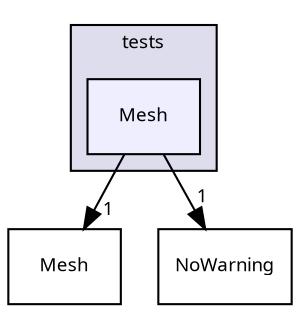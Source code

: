 digraph "/tmp/q/quinoa/src/UnitTest/tests/Mesh" {
  bgcolor=transparent;
  compound=true
  node [ fontsize="9", fontname="sans-serif"];
  edge [ labelfontsize="9", labelfontname="sans-serif"];
  subgraph clusterdir_e95e2e38e51776ad287a40ec1ceb7b78 {
    graph [ bgcolor="#ddddee", pencolor="black", label="tests" fontname="sans-serif", fontsize="9", URL="dir_e95e2e38e51776ad287a40ec1ceb7b78.html"]
  dir_72f7e83cbc7469b46207fed31735f209 [shape=box, label="Mesh", style="filled", fillcolor="#eeeeff", pencolor="black", URL="dir_72f7e83cbc7469b46207fed31735f209.html"];
  }
  dir_3e32a96ce5cfcb0c73109361e7fa459f [shape=box label="Mesh" URL="dir_3e32a96ce5cfcb0c73109361e7fa459f.html"];
  dir_7e34f0efff2ff25c5f7cf9ee4af7a0ce [shape=box label="NoWarning" URL="dir_7e34f0efff2ff25c5f7cf9ee4af7a0ce.html"];
  dir_72f7e83cbc7469b46207fed31735f209->dir_3e32a96ce5cfcb0c73109361e7fa459f [headlabel="1", labeldistance=1.5 headhref="dir_000044_000033.html"];
  dir_72f7e83cbc7469b46207fed31735f209->dir_7e34f0efff2ff25c5f7cf9ee4af7a0ce [headlabel="1", labeldistance=1.5 headhref="dir_000044_000034.html"];
}
